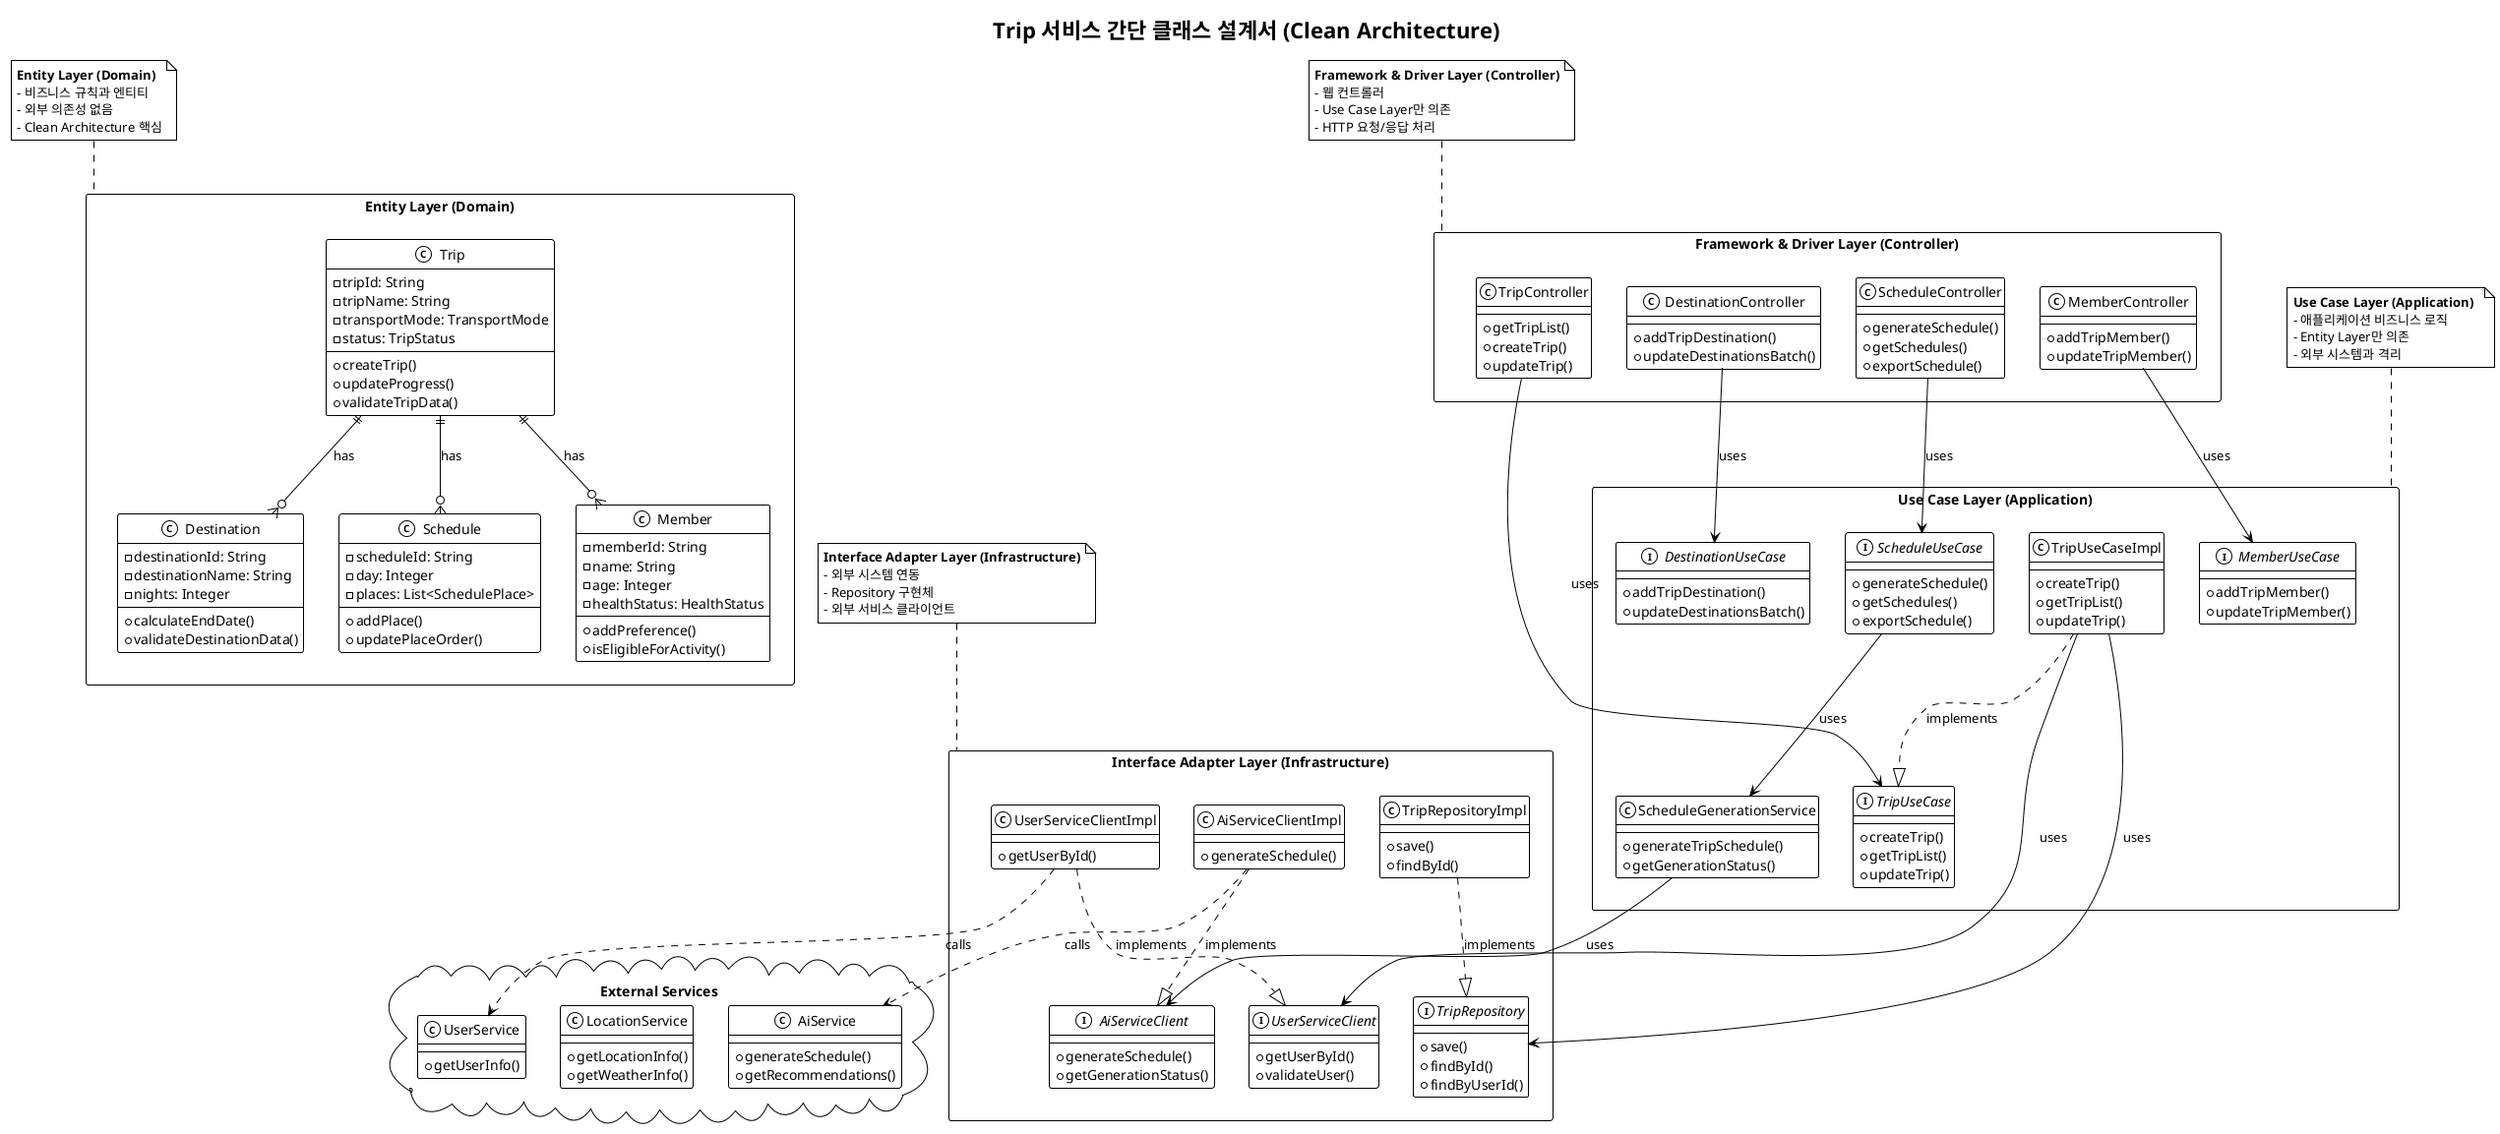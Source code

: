 @startuml
!theme mono

title Trip 서비스 간단 클래스 설계서 (Clean Architecture)

' ======================================
' Clean Architecture Layers Overview
' ======================================

package "Entity Layer (Domain)" <<Rectangle>> {
    class Trip {
        -tripId: String
        -tripName: String
        -transportMode: TransportMode
        -status: TripStatus
        +createTrip()
        +updateProgress()
        +validateTripData()
    }

    class Member {
        -memberId: String
        -name: String
        -age: Integer
        -healthStatus: HealthStatus
        +addPreference()
        +isEligibleForActivity()
    }

    class Destination {
        -destinationId: String
        -destinationName: String
        -nights: Integer
        +calculateEndDate()
        +validateDestinationData()
    }

    class Schedule {
        -scheduleId: String
        -day: Integer
        -places: List<SchedulePlace>
        +addPlace()
        +updatePlaceOrder()
    }
}

package "Use Case Layer (Application)" <<Rectangle>> {
    interface TripUseCase {
        +createTrip()
        +getTripList()
        +updateTrip()
    }

    interface MemberUseCase {
        +addTripMember()
        +updateTripMember()
    }

    interface DestinationUseCase {
        +addTripDestination()
        +updateDestinationsBatch()
    }

    interface ScheduleUseCase {
        +generateSchedule()
        +getSchedules()
        +exportSchedule()
    }

    class TripUseCaseImpl {
        +createTrip()
        +getTripList()
        +updateTrip()
    }

    class ScheduleGenerationService {
        +generateTripSchedule()
        +getGenerationStatus()
    }
}

package "Interface Adapter Layer (Infrastructure)" <<Rectangle>> {
    interface TripRepository {
        +save()
        +findById()
        +findByUserId()
    }

    interface UserServiceClient {
        +getUserById()
        +validateUser()
    }

    interface AiServiceClient {
        +generateSchedule()
        +getGenerationStatus()
    }

    class TripRepositoryImpl {
        +save()
        +findById()
    }

    class UserServiceClientImpl {
        +getUserById()
    }

    class AiServiceClientImpl {
        +generateSchedule()
    }
}

package "Framework & Driver Layer (Controller)" <<Rectangle>> {
    class TripController {
        +getTripList()
        +createTrip()
        +updateTrip()
    }

    class MemberController {
        +addTripMember()
        +updateTripMember()
    }

    class DestinationController {
        +addTripDestination()
        +updateDestinationsBatch()
    }

    class ScheduleController {
        +generateSchedule()
        +getSchedules()
        +exportSchedule()
    }
}

' ======================================
' Key Relationships (Clean Architecture)
' ======================================

' Entity relationships
Trip ||--o{ Member : has
Trip ||--o{ Destination : has  
Trip ||--o{ Schedule : has

' Clean Architecture dependencies (inward only)
TripController --> TripUseCase : uses
MemberController --> MemberUseCase : uses
DestinationController --> DestinationUseCase : uses
ScheduleController --> ScheduleUseCase : uses

TripUseCaseImpl ..|> TripUseCase : implements
TripUseCaseImpl --> TripRepository : uses
TripUseCaseImpl --> UserServiceClient : uses

TripRepositoryImpl ..|> TripRepository : implements
UserServiceClientImpl ..|> UserServiceClient : implements
AiServiceClientImpl ..|> AiServiceClient : implements

' External service dependencies
ScheduleGenerationService --> AiServiceClient : uses
ScheduleUseCase --> ScheduleGenerationService : uses

' ======================================
' Architecture Notes
' ======================================
note top of "Entity Layer (Domain)"
**Entity Layer (Domain)**
- 비즈니스 규칙과 엔티티
- 외부 의존성 없음
- Clean Architecture 핵심
end note

note top of "Use Case Layer (Application)"
**Use Case Layer (Application)**  
- 애플리케이션 비즈니스 로직
- Entity Layer만 의존
- 외부 시스템과 격리
end note

note top of "Interface Adapter Layer (Infrastructure)"
**Interface Adapter Layer (Infrastructure)**
- 외부 시스템 연동
- Repository 구현체
- 외부 서비스 클라이언트
end note

note top of "Framework & Driver Layer (Controller)"
**Framework & Driver Layer (Controller)**
- 웹 컨트롤러
- Use Case Layer만 의존
- HTTP 요청/응답 처리
end note

' ======================================
' External Service Integration
' ======================================
package "External Services" <<Cloud>> {
    class UserService {
        +getUserInfo()
    }
    
    class LocationService {
        +getLocationInfo()
        +getWeatherInfo()
    }
    
    class AiService {
        +generateSchedule()
        +getRecommendations()
    }
}

UserServiceClientImpl ..> UserService : calls
AiServiceClientImpl ..> AiService : calls

@enduml